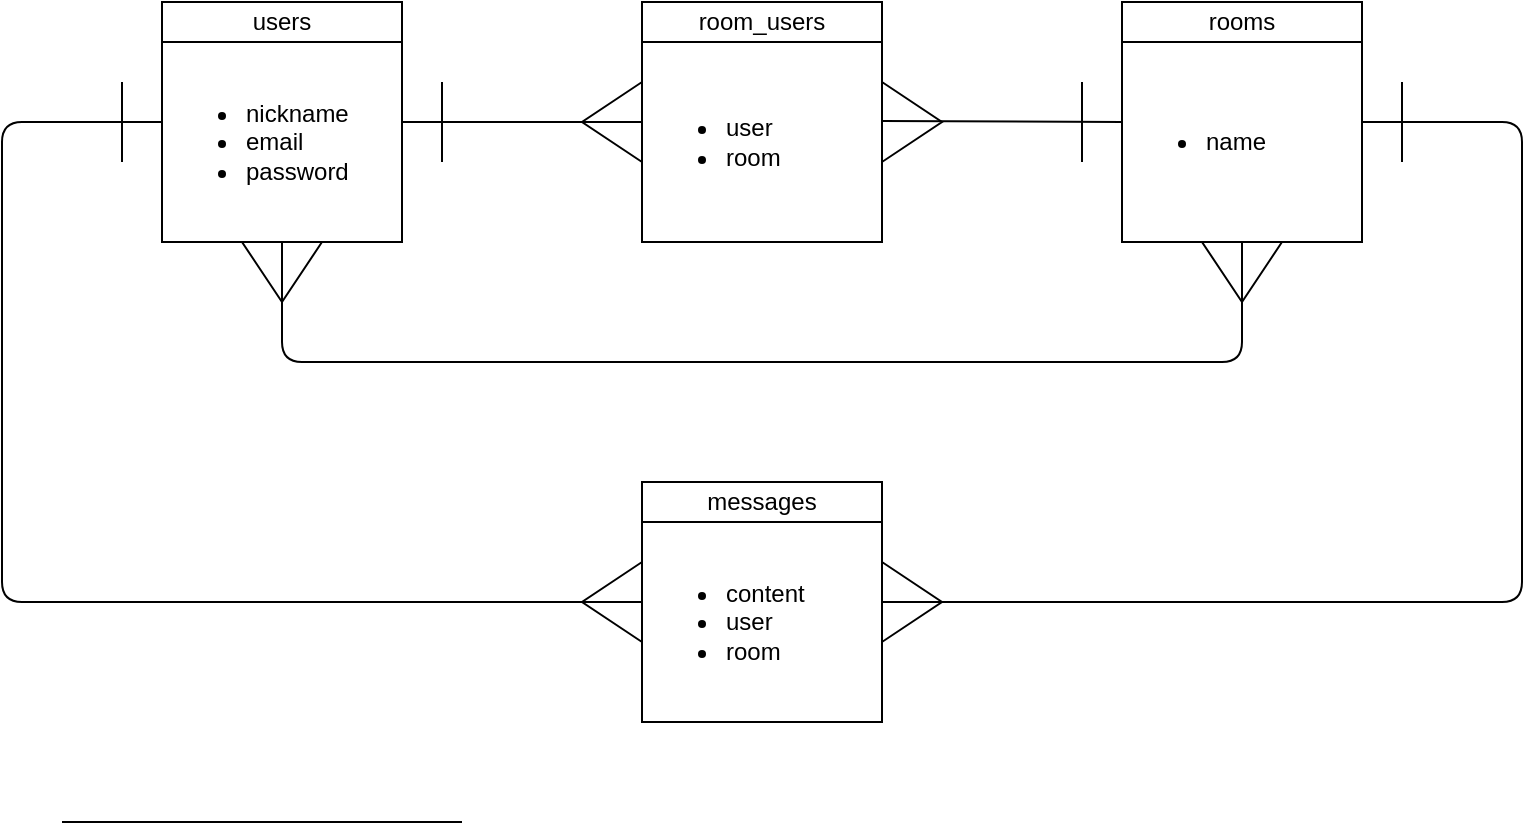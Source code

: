 <mxfile version="13.10.0" type="embed">
    <diagram id="6mXMjU6QXfeMbTYNpB2V" name="ページ1">
        <mxGraphModel dx="1058" dy="485" grid="1" gridSize="10" guides="1" tooltips="1" connect="1" arrows="1" fold="1" page="1" pageScale="1" pageWidth="827" pageHeight="1169" math="0" shadow="0">
            <root>
                <mxCell id="0"/>
                <mxCell id="1" parent="0"/>
                <mxCell id="24" value="" style="triangle;whiteSpace=wrap;html=1;rotation=0;" vertex="1" parent="1">
                    <mxGeometry x="480" y="280" width="30" height="40" as="geometry"/>
                </mxCell>
                <mxCell id="15" value="" style="triangle;whiteSpace=wrap;html=1;rotation=-180;" vertex="1" parent="1">
                    <mxGeometry x="330" y="40" width="30" height="40" as="geometry"/>
                </mxCell>
                <mxCell id="4" value="users" style="rounded=0;whiteSpace=wrap;html=1;" vertex="1" parent="1">
                    <mxGeometry x="120" width="120" height="20" as="geometry"/>
                </mxCell>
                <mxCell id="5" value="&lt;ul&gt;&lt;li&gt;nickname&lt;/li&gt;&lt;li&gt;email&lt;/li&gt;&lt;li&gt;password&lt;/li&gt;&lt;/ul&gt;" style="rounded=0;whiteSpace=wrap;html=1;align=left;" vertex="1" parent="1">
                    <mxGeometry x="120" y="20" width="120" height="100" as="geometry"/>
                </mxCell>
                <mxCell id="6" value="&lt;ul&gt;&lt;li&gt;name&lt;/li&gt;&lt;/ul&gt;" style="rounded=0;whiteSpace=wrap;html=1;align=left;" vertex="1" parent="1">
                    <mxGeometry x="600" y="20" width="120" height="100" as="geometry"/>
                </mxCell>
                <mxCell id="7" value="rooms" style="rounded=0;whiteSpace=wrap;html=1;" vertex="1" parent="1">
                    <mxGeometry x="600" width="120" height="20" as="geometry"/>
                </mxCell>
                <mxCell id="9" value="&lt;ul&gt;&lt;li&gt;user&lt;/li&gt;&lt;li&gt;room&lt;/li&gt;&lt;/ul&gt;" style="rounded=0;whiteSpace=wrap;html=1;align=left;" vertex="1" parent="1">
                    <mxGeometry x="360" y="20" width="120" height="100" as="geometry"/>
                </mxCell>
                <mxCell id="10" value="room_users" style="rounded=0;whiteSpace=wrap;html=1;" vertex="1" parent="1">
                    <mxGeometry x="360" width="120" height="20" as="geometry"/>
                </mxCell>
                <mxCell id="11" value="&lt;ul&gt;&lt;li&gt;content&lt;/li&gt;&lt;li&gt;user&lt;/li&gt;&lt;li&gt;room&lt;/li&gt;&lt;/ul&gt;" style="rounded=0;whiteSpace=wrap;html=1;align=left;" vertex="1" parent="1">
                    <mxGeometry x="360" y="260" width="120" height="100" as="geometry"/>
                </mxCell>
                <mxCell id="12" value="messages" style="rounded=0;whiteSpace=wrap;html=1;" vertex="1" parent="1">
                    <mxGeometry x="360" y="240" width="120" height="20" as="geometry"/>
                </mxCell>
                <mxCell id="17" value="" style="triangle;whiteSpace=wrap;html=1;rotation=-180;" vertex="1" parent="1">
                    <mxGeometry x="330" y="280" width="30" height="40" as="geometry"/>
                </mxCell>
                <mxCell id="18" value="" style="triangle;whiteSpace=wrap;html=1;rotation=90;" vertex="1" parent="1">
                    <mxGeometry x="645" y="115" width="30" height="40" as="geometry"/>
                </mxCell>
                <mxCell id="19" value="" style="endArrow=none;html=1;entryX=0;entryY=0.5;entryDx=0;entryDy=0;" edge="1" parent="1" target="15">
                    <mxGeometry width="50" height="50" relative="1" as="geometry">
                        <mxPoint x="240" y="60" as="sourcePoint"/>
                        <mxPoint x="290" y="70" as="targetPoint"/>
                    </mxGeometry>
                </mxCell>
                <mxCell id="20" value="" style="endArrow=none;html=1;entryX=0;entryY=0.5;entryDx=0;entryDy=0;exitX=0;exitY=0.5;exitDx=0;exitDy=0;" edge="1" parent="1" target="17">
                    <mxGeometry width="50" height="50" relative="1" as="geometry">
                        <mxPoint x="120" y="60" as="sourcePoint"/>
                        <mxPoint x="260" y="120" as="targetPoint"/>
                        <Array as="points">
                            <mxPoint x="40" y="60"/>
                            <mxPoint x="40" y="300"/>
                        </Array>
                    </mxGeometry>
                </mxCell>
                <mxCell id="22" value="" style="endArrow=none;html=1;entryX=0;entryY=0.5;entryDx=0;entryDy=0;" edge="1" parent="1">
                    <mxGeometry width="50" height="50" relative="1" as="geometry">
                        <mxPoint x="70" y="410" as="sourcePoint"/>
                        <mxPoint x="270" y="410" as="targetPoint"/>
                    </mxGeometry>
                </mxCell>
                <mxCell id="23" value="" style="triangle;whiteSpace=wrap;html=1;rotation=0;" vertex="1" parent="1">
                    <mxGeometry x="480" y="40" width="30" height="40" as="geometry"/>
                </mxCell>
                <mxCell id="25" value="" style="triangle;whiteSpace=wrap;html=1;rotation=90;" vertex="1" parent="1">
                    <mxGeometry x="165" y="115" width="30" height="40" as="geometry"/>
                </mxCell>
                <mxCell id="21" value="" style="endArrow=none;html=1;entryX=0;entryY=0.5;entryDx=0;entryDy=0;exitX=0;exitY=0.5;exitDx=0;exitDy=0;" edge="1" parent="1" source="25" target="18">
                    <mxGeometry width="50" height="50" relative="1" as="geometry">
                        <mxPoint x="82" y="120" as="sourcePoint"/>
                        <mxPoint x="460" y="170" as="targetPoint"/>
                        <Array as="points">
                            <mxPoint x="180" y="180"/>
                            <mxPoint x="660" y="180"/>
                        </Array>
                    </mxGeometry>
                </mxCell>
                <mxCell id="26" value="" style="endArrow=none;html=1;entryX=0;entryY=0.5;entryDx=0;entryDy=0;exitX=0;exitY=0.5;exitDx=0;exitDy=0;" edge="1" parent="1" source="24">
                    <mxGeometry width="50" height="50" relative="1" as="geometry">
                        <mxPoint x="440" y="299.5" as="sourcePoint"/>
                        <mxPoint x="720" y="60" as="targetPoint"/>
                        <Array as="points">
                            <mxPoint x="800" y="300"/>
                            <mxPoint x="800" y="60"/>
                        </Array>
                    </mxGeometry>
                </mxCell>
                <mxCell id="33" value="" style="endArrow=none;html=1;" edge="1" parent="1">
                    <mxGeometry width="50" height="50" relative="1" as="geometry">
                        <mxPoint x="480" y="59.5" as="sourcePoint"/>
                        <mxPoint x="600" y="60" as="targetPoint"/>
                    </mxGeometry>
                </mxCell>
                <mxCell id="34" value="" style="endArrow=none;html=1;" edge="1" parent="1">
                    <mxGeometry width="50" height="50" relative="1" as="geometry">
                        <mxPoint x="740" y="40" as="sourcePoint"/>
                        <mxPoint x="740" y="80" as="targetPoint"/>
                    </mxGeometry>
                </mxCell>
                <mxCell id="35" value="" style="endArrow=none;html=1;" edge="1" parent="1">
                    <mxGeometry width="50" height="50" relative="1" as="geometry">
                        <mxPoint x="580" y="40" as="sourcePoint"/>
                        <mxPoint x="580" y="80" as="targetPoint"/>
                    </mxGeometry>
                </mxCell>
                <mxCell id="36" value="" style="endArrow=none;html=1;" edge="1" parent="1">
                    <mxGeometry width="50" height="50" relative="1" as="geometry">
                        <mxPoint x="260" y="40" as="sourcePoint"/>
                        <mxPoint x="260" y="80" as="targetPoint"/>
                    </mxGeometry>
                </mxCell>
                <mxCell id="38" value="" style="endArrow=none;html=1;" edge="1" parent="1">
                    <mxGeometry width="50" height="50" relative="1" as="geometry">
                        <mxPoint x="100" y="40" as="sourcePoint"/>
                        <mxPoint x="100" y="80" as="targetPoint"/>
                    </mxGeometry>
                </mxCell>
            </root>
        </mxGraphModel>
    </diagram>
</mxfile>